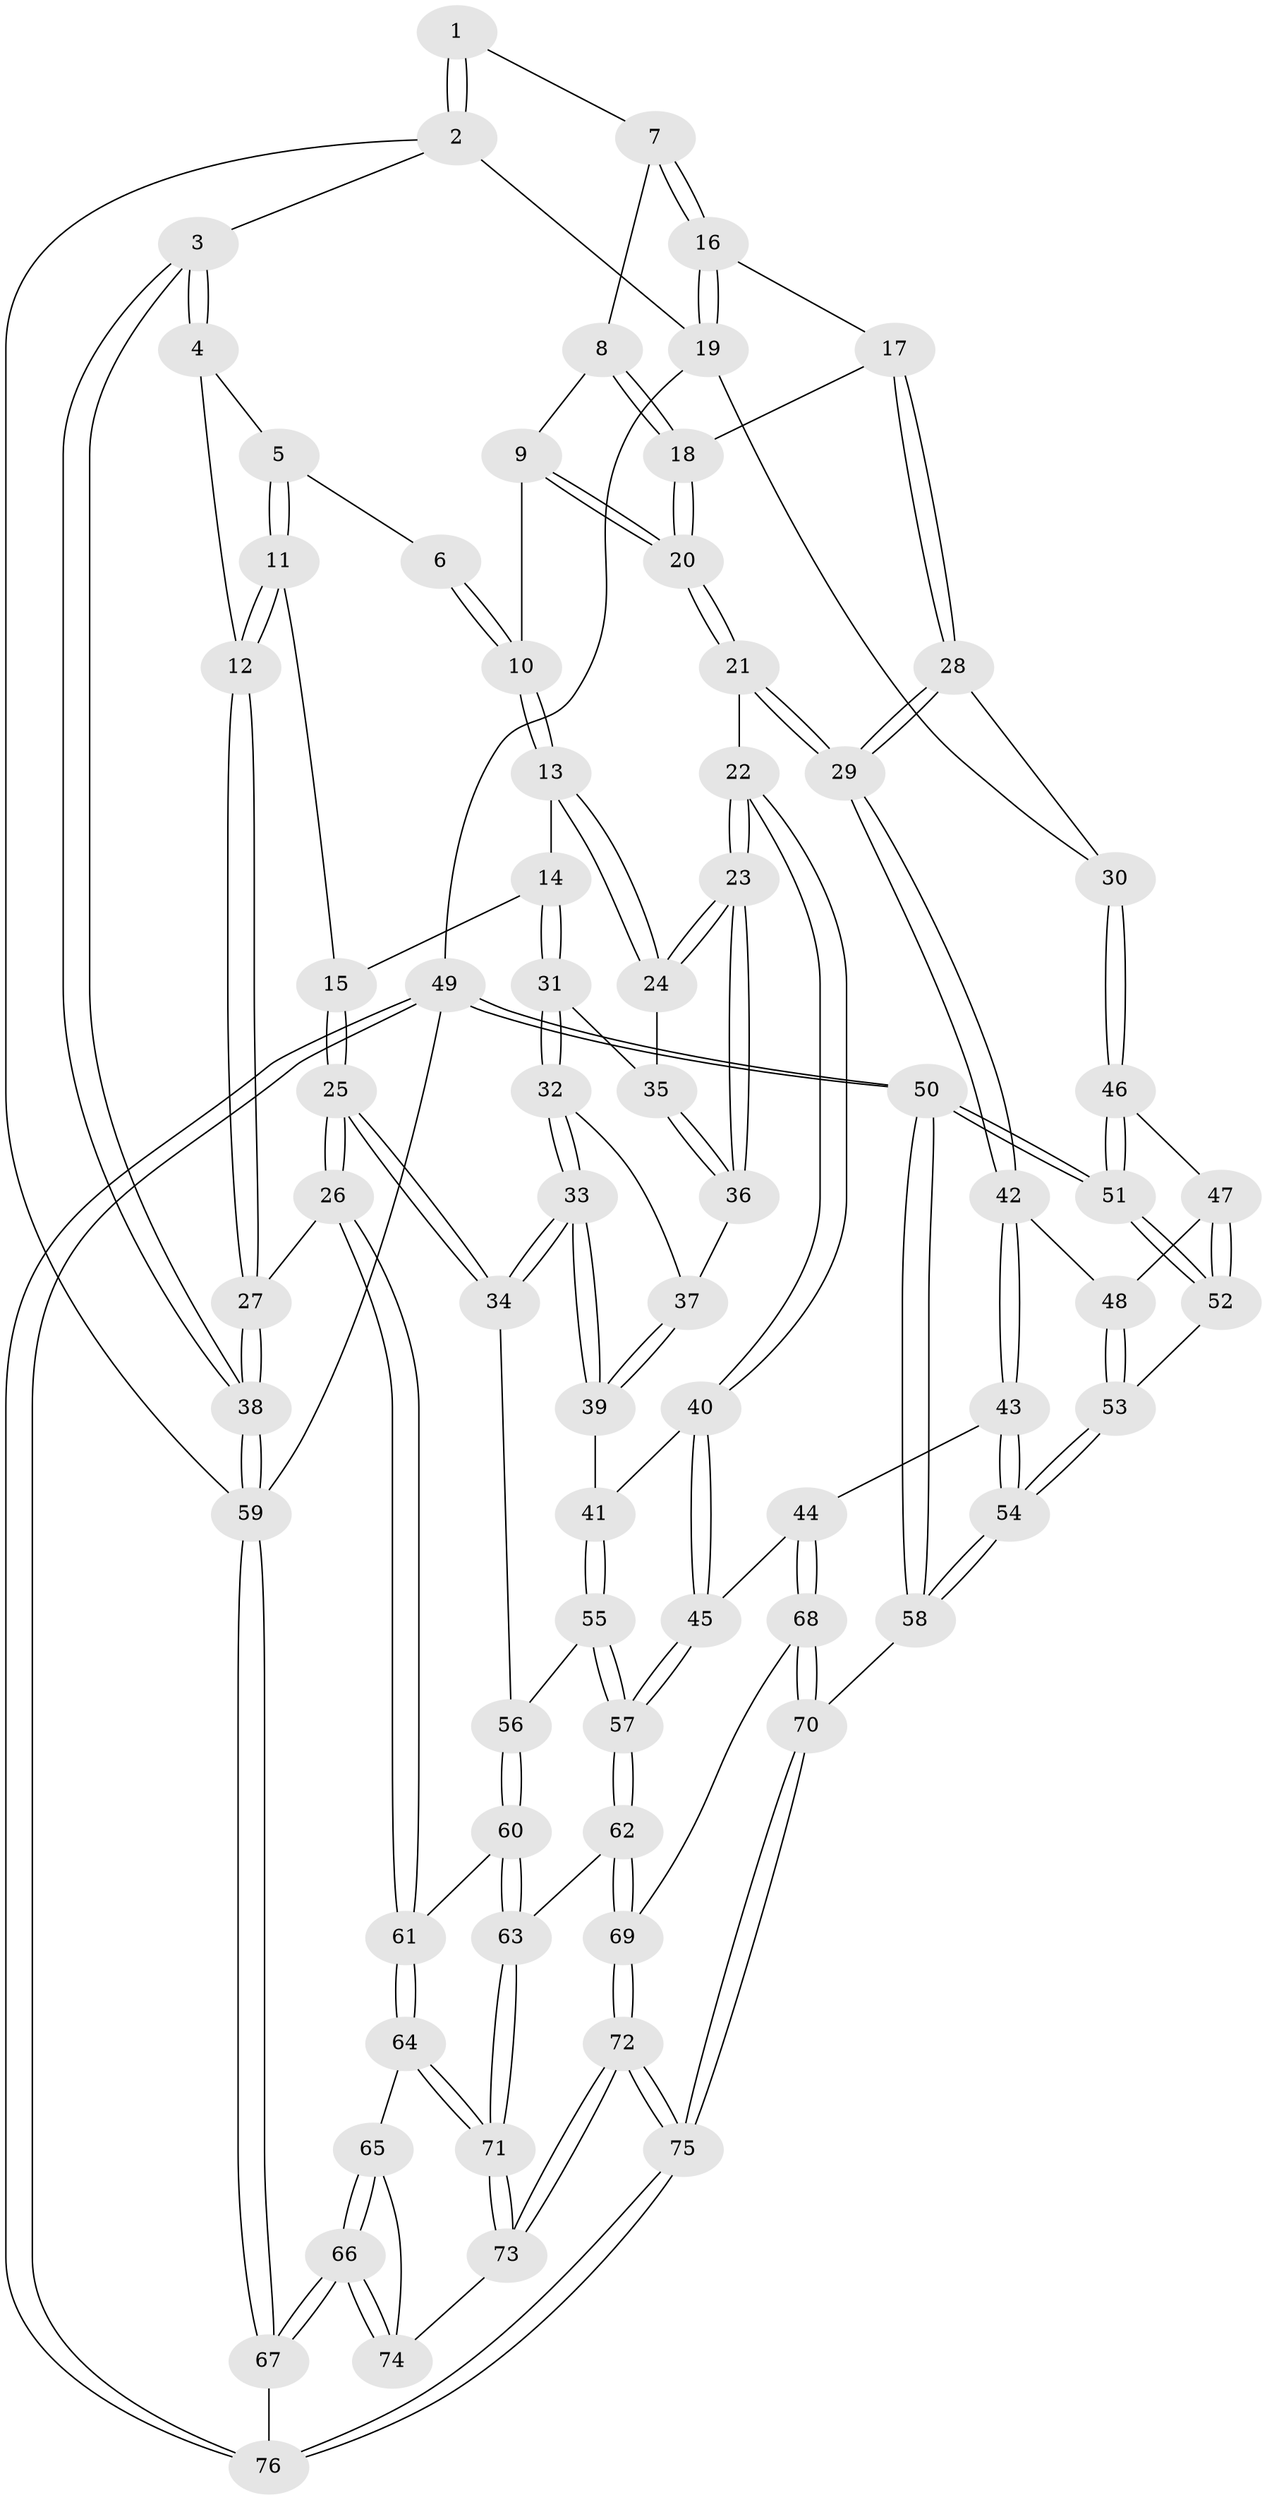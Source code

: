 // coarse degree distribution, {4: 0.48936170212765956, 5: 0.2553191489361702, 3: 0.1702127659574468, 6: 0.0851063829787234}
// Generated by graph-tools (version 1.1) at 2025/52/02/27/25 19:52:39]
// undirected, 76 vertices, 187 edges
graph export_dot {
graph [start="1"]
  node [color=gray90,style=filled];
  1 [pos="+0.41637570186868+0"];
  2 [pos="+0+0"];
  3 [pos="+0+0"];
  4 [pos="+0.07843397169893968+0.07270339870587762"];
  5 [pos="+0.26867660257127524+0.11445362681222948"];
  6 [pos="+0.3933706194060445+0"];
  7 [pos="+0.8376217461632396+0"];
  8 [pos="+0.7483570538302583+0"];
  9 [pos="+0.5911882736265954+0.16277254581430534"];
  10 [pos="+0.458679155385781+0.15620296179438004"];
  11 [pos="+0.27474690434907706+0.1360093414871653"];
  12 [pos="+0.13817031801128787+0.29473636628635247"];
  13 [pos="+0.4090439237298144+0.20869501046522235"];
  14 [pos="+0.3730489774271499+0.21535071546167173"];
  15 [pos="+0.33630201435999585+0.20376220192857816"];
  16 [pos="+0.8386932750227183+0"];
  17 [pos="+0.7619746908696613+0.26674876994442864"];
  18 [pos="+0.7083606970992007+0.2578334037011886"];
  19 [pos="+1+0"];
  20 [pos="+0.5944186311350594+0.3349433627875709"];
  21 [pos="+0.5905241436617995+0.3493728805141561"];
  22 [pos="+0.5610767733271559+0.3663359938536112"];
  23 [pos="+0.5513965860355723+0.36246152239075946"];
  24 [pos="+0.5096521429214058+0.3240626006199329"];
  25 [pos="+0.15659508057341223+0.45066734107142287"];
  26 [pos="+0.12164730528558755+0.46471607181050584"];
  27 [pos="+0.11232377221692437+0.46149577072598513"];
  28 [pos="+0.7996444430394809+0.31702035099900144"];
  29 [pos="+0.7570930947295774+0.4175861238430841"];
  30 [pos="+1+0.018337440070835636"];
  31 [pos="+0.3719827526933496+0.2882473280704893"];
  32 [pos="+0.3715628280477305+0.2892870129566625"];
  33 [pos="+0.25750279284850325+0.4310386259247254"];
  34 [pos="+0.24410122921052774+0.4359848253384162"];
  35 [pos="+0.3999954294689244+0.3095383028740297"];
  36 [pos="+0.422020142549131+0.372292334246487"];
  37 [pos="+0.3971041606934981+0.37896822476053427"];
  38 [pos="+0+0.4768548117869369"];
  39 [pos="+0.3273820411971728+0.4197227016080317"];
  40 [pos="+0.5524469820914191+0.39641455696669364"];
  41 [pos="+0.4863281458238748+0.48784603438448043"];
  42 [pos="+0.7710129987205513+0.43945913402512277"];
  43 [pos="+0.7440256414558525+0.5972204319568286"];
  44 [pos="+0.7000073756870578+0.6217673666459242"];
  45 [pos="+0.6647096181819104+0.6213576130068739"];
  46 [pos="+1+0.13946953425696906"];
  47 [pos="+1+0.3335995102159927"];
  48 [pos="+0.8677158366006891+0.43778136844502014"];
  49 [pos="+1+1"];
  50 [pos="+1+1"];
  51 [pos="+1+0.4840692872229776"];
  52 [pos="+0.9520697138442876+0.5193175918706868"];
  53 [pos="+0.9348629368613587+0.5272149822857262"];
  54 [pos="+0.9034627178375864+0.6606634202841177"];
  55 [pos="+0.47099207853212444+0.5497692084583629"];
  56 [pos="+0.4568402520415937+0.55396366725721"];
  57 [pos="+0.5679419832097984+0.6547887050361815"];
  58 [pos="+1+0.9188587040580141"];
  59 [pos="+0+1"];
  60 [pos="+0.38052998387286674+0.6080353651617139"];
  61 [pos="+0.23116470364930616+0.6369968227225986"];
  62 [pos="+0.5470927939702628+0.6935825619649473"];
  63 [pos="+0.47507303561735875+0.7433161524298794"];
  64 [pos="+0.23934991516384857+0.702427797189801"];
  65 [pos="+0.23426783987810568+0.7118704644472514"];
  66 [pos="+0.10140394140980576+0.9165182741292062"];
  67 [pos="+0+1"];
  68 [pos="+0.722811619191154+0.7946743025375909"];
  69 [pos="+0.6211874120925885+0.8150822272079176"];
  70 [pos="+0.7771721813960506+0.8459689790862486"];
  71 [pos="+0.4307251625281792+0.7983834423024001"];
  72 [pos="+0.5057989090414069+1"];
  73 [pos="+0.44349587049518946+0.8971554296150043"];
  74 [pos="+0.31630247925883226+0.875383372720321"];
  75 [pos="+0.5073589637389643+1"];
  76 [pos="+0.5032006393965383+1"];
  1 -- 2;
  1 -- 2;
  1 -- 7;
  2 -- 3;
  2 -- 19;
  2 -- 59;
  3 -- 4;
  3 -- 4;
  3 -- 38;
  3 -- 38;
  4 -- 5;
  4 -- 12;
  5 -- 6;
  5 -- 11;
  5 -- 11;
  6 -- 10;
  6 -- 10;
  7 -- 8;
  7 -- 16;
  7 -- 16;
  8 -- 9;
  8 -- 18;
  8 -- 18;
  9 -- 10;
  9 -- 20;
  9 -- 20;
  10 -- 13;
  10 -- 13;
  11 -- 12;
  11 -- 12;
  11 -- 15;
  12 -- 27;
  12 -- 27;
  13 -- 14;
  13 -- 24;
  13 -- 24;
  14 -- 15;
  14 -- 31;
  14 -- 31;
  15 -- 25;
  15 -- 25;
  16 -- 17;
  16 -- 19;
  16 -- 19;
  17 -- 18;
  17 -- 28;
  17 -- 28;
  18 -- 20;
  18 -- 20;
  19 -- 30;
  19 -- 49;
  20 -- 21;
  20 -- 21;
  21 -- 22;
  21 -- 29;
  21 -- 29;
  22 -- 23;
  22 -- 23;
  22 -- 40;
  22 -- 40;
  23 -- 24;
  23 -- 24;
  23 -- 36;
  23 -- 36;
  24 -- 35;
  25 -- 26;
  25 -- 26;
  25 -- 34;
  25 -- 34;
  26 -- 27;
  26 -- 61;
  26 -- 61;
  27 -- 38;
  27 -- 38;
  28 -- 29;
  28 -- 29;
  28 -- 30;
  29 -- 42;
  29 -- 42;
  30 -- 46;
  30 -- 46;
  31 -- 32;
  31 -- 32;
  31 -- 35;
  32 -- 33;
  32 -- 33;
  32 -- 37;
  33 -- 34;
  33 -- 34;
  33 -- 39;
  33 -- 39;
  34 -- 56;
  35 -- 36;
  35 -- 36;
  36 -- 37;
  37 -- 39;
  37 -- 39;
  38 -- 59;
  38 -- 59;
  39 -- 41;
  40 -- 41;
  40 -- 45;
  40 -- 45;
  41 -- 55;
  41 -- 55;
  42 -- 43;
  42 -- 43;
  42 -- 48;
  43 -- 44;
  43 -- 54;
  43 -- 54;
  44 -- 45;
  44 -- 68;
  44 -- 68;
  45 -- 57;
  45 -- 57;
  46 -- 47;
  46 -- 51;
  46 -- 51;
  47 -- 48;
  47 -- 52;
  47 -- 52;
  48 -- 53;
  48 -- 53;
  49 -- 50;
  49 -- 50;
  49 -- 76;
  49 -- 76;
  49 -- 59;
  50 -- 51;
  50 -- 51;
  50 -- 58;
  50 -- 58;
  51 -- 52;
  51 -- 52;
  52 -- 53;
  53 -- 54;
  53 -- 54;
  54 -- 58;
  54 -- 58;
  55 -- 56;
  55 -- 57;
  55 -- 57;
  56 -- 60;
  56 -- 60;
  57 -- 62;
  57 -- 62;
  58 -- 70;
  59 -- 67;
  59 -- 67;
  60 -- 61;
  60 -- 63;
  60 -- 63;
  61 -- 64;
  61 -- 64;
  62 -- 63;
  62 -- 69;
  62 -- 69;
  63 -- 71;
  63 -- 71;
  64 -- 65;
  64 -- 71;
  64 -- 71;
  65 -- 66;
  65 -- 66;
  65 -- 74;
  66 -- 67;
  66 -- 67;
  66 -- 74;
  66 -- 74;
  67 -- 76;
  68 -- 69;
  68 -- 70;
  68 -- 70;
  69 -- 72;
  69 -- 72;
  70 -- 75;
  70 -- 75;
  71 -- 73;
  71 -- 73;
  72 -- 73;
  72 -- 73;
  72 -- 75;
  72 -- 75;
  73 -- 74;
  75 -- 76;
  75 -- 76;
}
